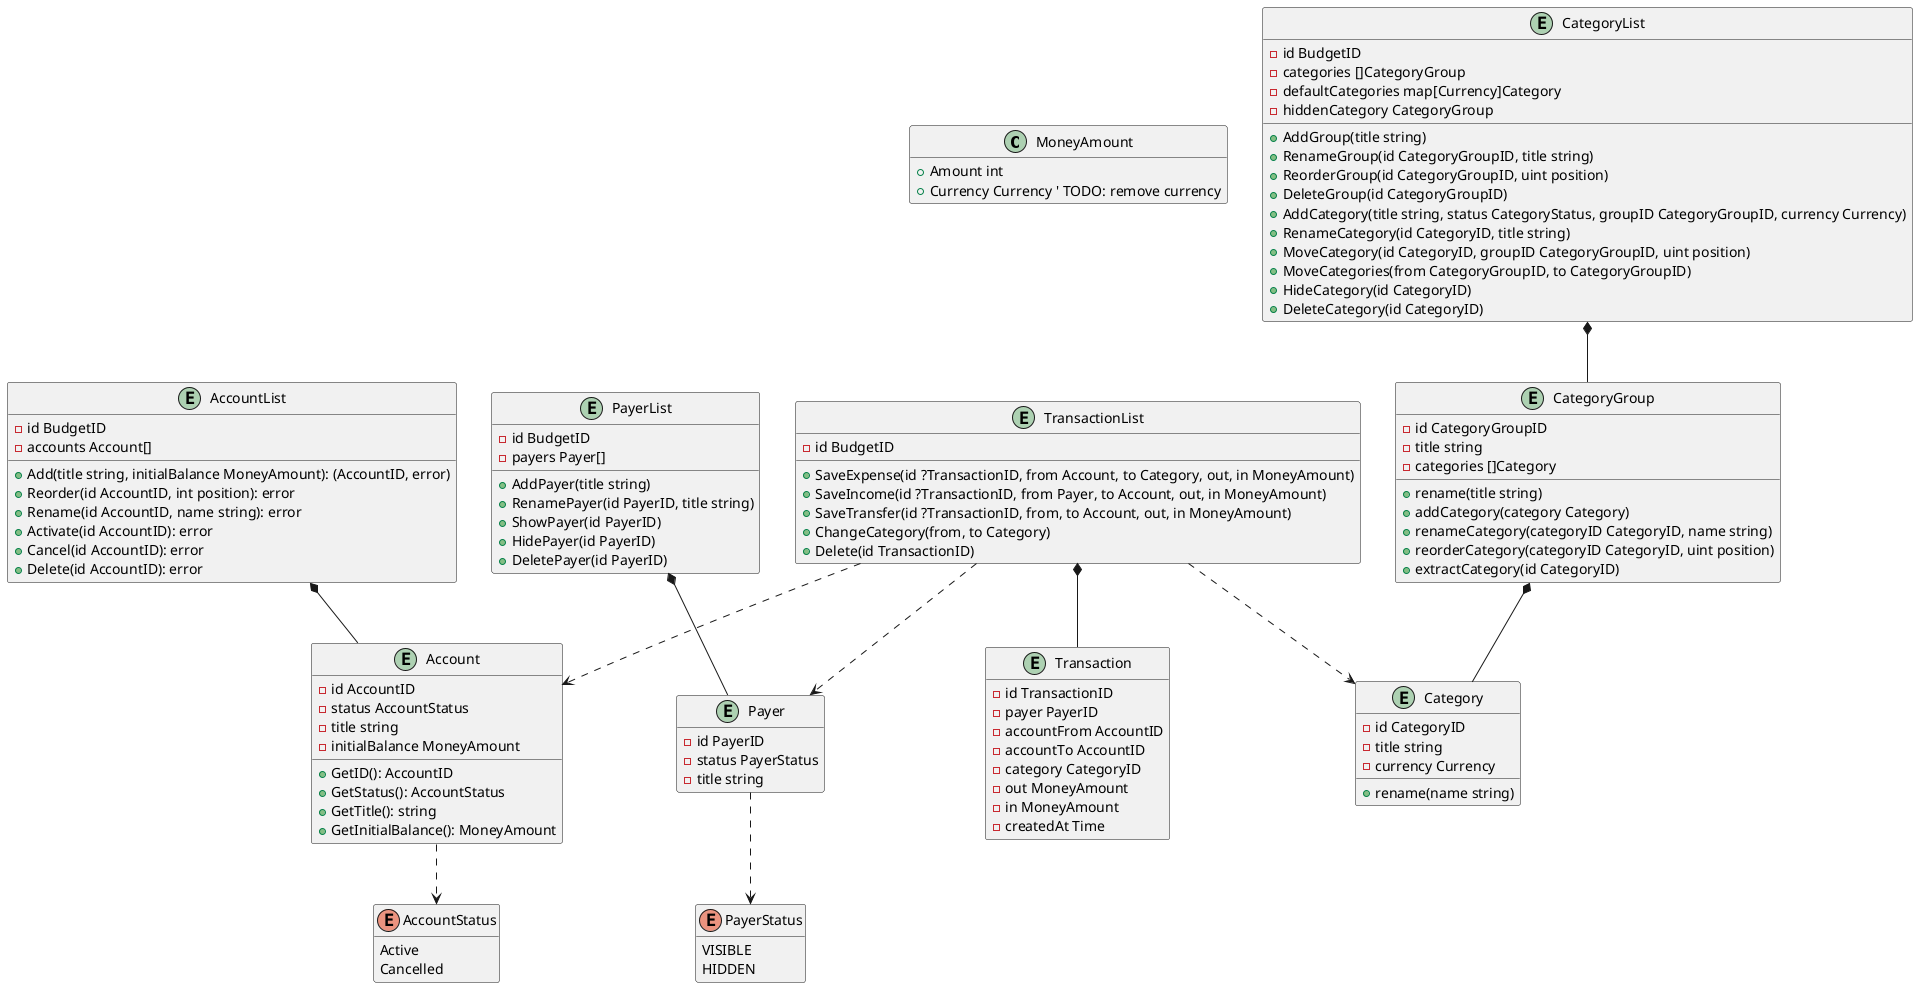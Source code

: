 @startuml
hide empty fields
hide empty methods

class MoneyAmount {
 +Amount int
 +Currency Currency ' TODO: remove currency
}

enum AccountStatus {
 Active
 Cancelled
}

entity Account {
 -id AccountID
 -status AccountStatus
 -title string
 -initialBalance MoneyAmount
 +GetID(): AccountID
 +GetStatus(): AccountStatus
 +GetTitle(): string
 +GetInitialBalance(): MoneyAmount
}

Account ..> AccountStatus

entity AccountList {
 -id BudgetID
 -accounts Account[]
 +Add(title string, initialBalance MoneyAmount): (AccountID, error)
 +Reorder(id AccountID, int position): error
 +Rename(id AccountID, name string): error
 +Activate(id AccountID): error
 +Cancel(id AccountID): error
 +Delete(id AccountID): error
}

AccountList *-- Account



' TODO: implement model below
enum PayerStatus {
 VISIBLE
 HIDDEN
}

entity Payer {
 -id PayerID
 -status PayerStatus
 -title string
}

Payer ..> PayerStatus

entity PayerList {
 -id BudgetID
 -payers Payer[]
 +AddPayer(title string)
 +RenamePayer(id PayerID, title string)
 +ShowPayer(id PayerID)
 +HidePayer(id PayerID)
 +DeletePayer(id PayerID)
}

PayerList *-- Payer



entity Category {
 -id CategoryID
 -title string
 -currency Currency
 +rename(name string)
}

entity CategoryGroup {
 -id CategoryGroupID
 -title string
 -categories []Category
 +rename(title string)
 +addCategory(category Category)
 +renameCategory(categoryID CategoryID, name string)
 +reorderCategory(categoryID CategoryID, uint position)
 +extractCategory(id CategoryID)
}

CategoryGroup *-- Category

entity CategoryList {
 -id BudgetID
 -categories []CategoryGroup
 -defaultCategories map[Currency]Category
 -hiddenCategory CategoryGroup
 +AddGroup(title string)
 +RenameGroup(id CategoryGroupID, title string)
 +ReorderGroup(id CategoryGroupID, uint position)
 +DeleteGroup(id CategoryGroupID)
 +AddCategory(title string, status CategoryStatus, groupID CategoryGroupID, currency Currency)
 +RenameCategory(id CategoryID, title string)
 +MoveCategory(id CategoryID, groupID CategoryGroupID, uint position)
 +MoveCategories(from CategoryGroupID, to CategoryGroupID)
 +HideCategory(id CategoryID)
 +DeleteCategory(id CategoryID)
}

CategoryList *-- CategoryGroup



entity Transaction {
 -id TransactionID
 -payer PayerID
 -accountFrom AccountID
 -accountTo AccountID
 -category CategoryID
 -out MoneyAmount
 -in MoneyAmount
 -createdAt Time
}

entity TransactionList {
 -id BudgetID
 +SaveExpense(id ?TransactionID, from Account, to Category, out, in MoneyAmount)
 +SaveIncome(id ?TransactionID, from Payer, to Account, out, in MoneyAmount)
 +SaveTransfer(id ?TransactionID, from, to Account, out, in MoneyAmount)
 +ChangeCategory(from, to Category)
 +Delete(id TransactionID)
}

TransactionList *-- Transaction
TransactionList ..> Payer
TransactionList ..> Account
TransactionList ..> Category

@enduml